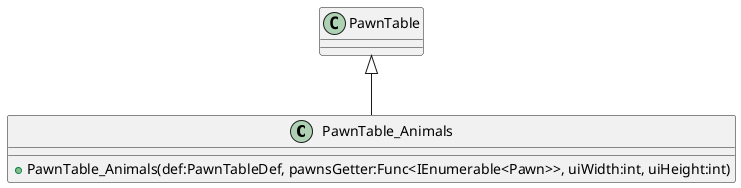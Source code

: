 @startuml
class PawnTable_Animals {
    + PawnTable_Animals(def:PawnTableDef, pawnsGetter:Func<IEnumerable<Pawn>>, uiWidth:int, uiHeight:int)
}
PawnTable <|-- PawnTable_Animals
@enduml
